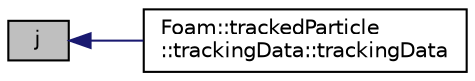 digraph "j"
{
  bgcolor="transparent";
  edge [fontname="Helvetica",fontsize="10",labelfontname="Helvetica",labelfontsize="10"];
  node [fontname="Helvetica",fontsize="10",shape=record];
  rankdir="LR";
  Node1 [label="j",height=0.2,width=0.4,color="black", fillcolor="grey75", style="filled", fontcolor="black"];
  Node1 -> Node2 [dir="back",color="midnightblue",fontsize="10",style="solid",fontname="Helvetica"];
  Node2 [label="Foam::trackedParticle\l::trackingData::trackingData",height=0.2,width=0.4,color="black",URL="$a02732.html#a780b49efb48ccac07001fd12fa1d3d1d"];
}
